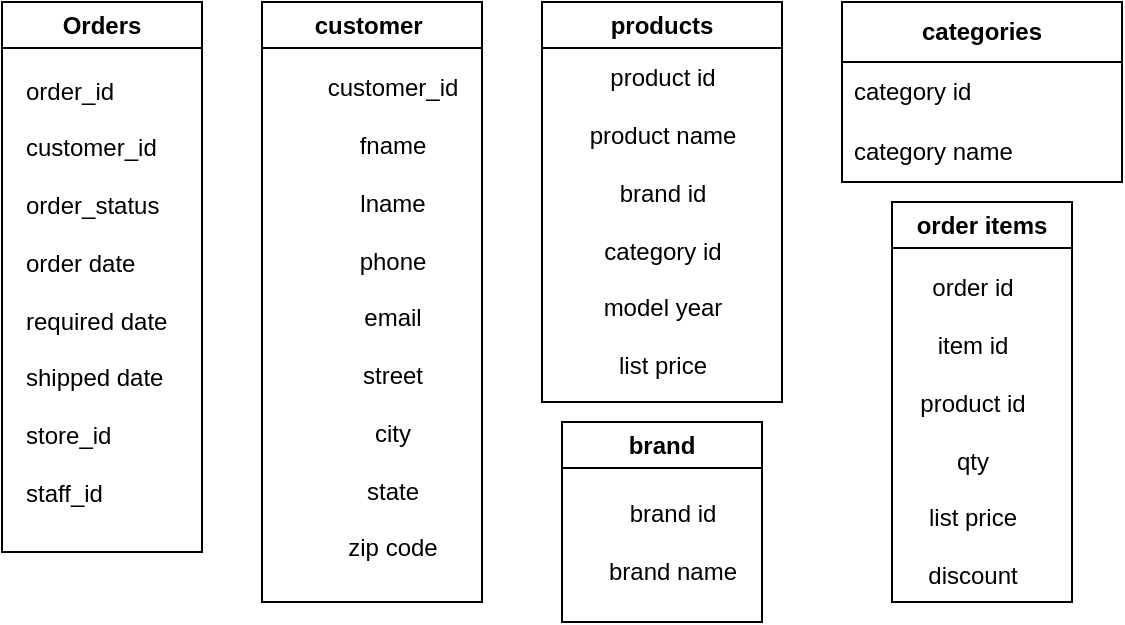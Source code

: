 <mxfile version="24.7.6" pages="2">
  <diagram name="Page-1" id="TXvAHkWiTcRPqTyoN4Rq">
    <mxGraphModel dx="794" dy="412" grid="1" gridSize="10" guides="1" tooltips="1" connect="1" arrows="1" fold="1" page="1" pageScale="1" pageWidth="1100" pageHeight="850" math="0" shadow="0">
      <root>
        <mxCell id="0" />
        <mxCell id="1" parent="0" />
        <mxCell id="002xOpN2fBoIezOr-Scu-4" value="Orders" style="swimlane;whiteSpace=wrap;html=1;" vertex="1" parent="1">
          <mxGeometry x="30" y="40" width="100" height="275" as="geometry" />
        </mxCell>
        <mxCell id="002xOpN2fBoIezOr-Scu-5" value="order_id&lt;div&gt;&lt;br&gt;&lt;div&gt;customer_id&lt;/div&gt;&lt;div&gt;&lt;br&gt;&lt;/div&gt;&lt;div&gt;order_status&lt;/div&gt;&lt;div&gt;&lt;br&gt;&lt;/div&gt;&lt;div&gt;order date&amp;nbsp;&lt;/div&gt;&lt;div&gt;&lt;br&gt;&lt;/div&gt;&lt;div&gt;required date&lt;/div&gt;&lt;div&gt;&lt;br&gt;&lt;/div&gt;&lt;div&gt;shipped date&amp;nbsp;&lt;/div&gt;&lt;div&gt;&lt;br&gt;&lt;/div&gt;&lt;div&gt;store&lt;span style=&quot;background-color: initial;&quot;&gt;_id&lt;/span&gt;&lt;/div&gt;&lt;div&gt;&lt;br&gt;&lt;/div&gt;&lt;div&gt;staff_id&lt;/div&gt;&lt;/div&gt;" style="text;html=1;align=left;verticalAlign=middle;resizable=0;points=[];autosize=1;strokeColor=none;fillColor=none;" vertex="1" parent="002xOpN2fBoIezOr-Scu-4">
          <mxGeometry x="10" y="30" width="100" height="230" as="geometry" />
        </mxCell>
        <mxCell id="002xOpN2fBoIezOr-Scu-8" value="customer&amp;nbsp;" style="swimlane;whiteSpace=wrap;html=1;" vertex="1" parent="1">
          <mxGeometry x="160" y="40" width="110" height="300" as="geometry" />
        </mxCell>
        <mxCell id="002xOpN2fBoIezOr-Scu-9" value="customer_id&lt;div&gt;&lt;br&gt;&lt;/div&gt;&lt;div&gt;fname&lt;/div&gt;&lt;div&gt;&lt;br&gt;&lt;/div&gt;&lt;div&gt;lname&lt;/div&gt;&lt;div&gt;&lt;br&gt;&lt;/div&gt;&lt;div&gt;phone&lt;/div&gt;&lt;div&gt;&lt;br&gt;&lt;/div&gt;&lt;div&gt;email&lt;/div&gt;&lt;div&gt;&lt;br&gt;&lt;/div&gt;&lt;div&gt;street&lt;/div&gt;&lt;div&gt;&lt;br&gt;&lt;/div&gt;&lt;div&gt;city&lt;/div&gt;&lt;div&gt;&lt;br&gt;&lt;/div&gt;&lt;div&gt;state&lt;/div&gt;&lt;div&gt;&lt;br&gt;&lt;/div&gt;&lt;div&gt;zip code&lt;/div&gt;" style="text;html=1;align=center;verticalAlign=middle;resizable=0;points=[];autosize=1;strokeColor=none;fillColor=none;" vertex="1" parent="002xOpN2fBoIezOr-Scu-8">
          <mxGeometry x="20" y="27.5" width="90" height="260" as="geometry" />
        </mxCell>
        <mxCell id="002xOpN2fBoIezOr-Scu-10" value="products" style="swimlane;whiteSpace=wrap;html=1;" vertex="1" parent="1">
          <mxGeometry x="300" y="40" width="120" height="200" as="geometry" />
        </mxCell>
        <mxCell id="002xOpN2fBoIezOr-Scu-11" value="product id&lt;div&gt;&lt;br&gt;&lt;/div&gt;&lt;div&gt;product name&lt;/div&gt;&lt;div&gt;&lt;br&gt;&lt;/div&gt;&lt;div&gt;brand id&lt;/div&gt;&lt;div&gt;&lt;br&gt;&lt;/div&gt;&lt;div&gt;category id&lt;/div&gt;&lt;div&gt;&lt;br&gt;&lt;/div&gt;&lt;div&gt;model year&lt;/div&gt;&lt;div&gt;&lt;br&gt;&lt;/div&gt;&lt;div&gt;list price&lt;/div&gt;" style="text;html=1;align=center;verticalAlign=middle;resizable=0;points=[];autosize=1;strokeColor=none;fillColor=none;" vertex="1" parent="002xOpN2fBoIezOr-Scu-10">
          <mxGeometry x="10" y="25" width="100" height="170" as="geometry" />
        </mxCell>
        <mxCell id="002xOpN2fBoIezOr-Scu-14" value="brand" style="swimlane;whiteSpace=wrap;html=1;" vertex="1" parent="1">
          <mxGeometry x="310" y="250" width="100" height="100" as="geometry" />
        </mxCell>
        <mxCell id="002xOpN2fBoIezOr-Scu-15" value="brand id&lt;div&gt;&lt;br&gt;&lt;/div&gt;&lt;div&gt;brand name&lt;/div&gt;" style="text;html=1;align=center;verticalAlign=middle;resizable=0;points=[];autosize=1;strokeColor=none;fillColor=none;" vertex="1" parent="002xOpN2fBoIezOr-Scu-14">
          <mxGeometry x="10" y="30" width="90" height="60" as="geometry" />
        </mxCell>
        <mxCell id="002xOpN2fBoIezOr-Scu-17" value="&lt;b&gt;categories&lt;/b&gt;" style="swimlane;fontStyle=0;childLayout=stackLayout;horizontal=1;startSize=30;horizontalStack=0;resizeParent=1;resizeParentMax=0;resizeLast=0;collapsible=1;marginBottom=0;whiteSpace=wrap;html=1;" vertex="1" parent="1">
          <mxGeometry x="450" y="40" width="140" height="90" as="geometry" />
        </mxCell>
        <mxCell id="002xOpN2fBoIezOr-Scu-18" value="category id" style="text;strokeColor=none;fillColor=none;align=left;verticalAlign=middle;spacingLeft=4;spacingRight=4;overflow=hidden;points=[[0,0.5],[1,0.5]];portConstraint=eastwest;rotatable=0;whiteSpace=wrap;html=1;" vertex="1" parent="002xOpN2fBoIezOr-Scu-17">
          <mxGeometry y="30" width="140" height="30" as="geometry" />
        </mxCell>
        <mxCell id="002xOpN2fBoIezOr-Scu-19" value="category name" style="text;strokeColor=none;fillColor=none;align=left;verticalAlign=middle;spacingLeft=4;spacingRight=4;overflow=hidden;points=[[0,0.5],[1,0.5]];portConstraint=eastwest;rotatable=0;whiteSpace=wrap;html=1;" vertex="1" parent="002xOpN2fBoIezOr-Scu-17">
          <mxGeometry y="60" width="140" height="30" as="geometry" />
        </mxCell>
        <mxCell id="002xOpN2fBoIezOr-Scu-25" value="order items" style="swimlane;whiteSpace=wrap;html=1;" vertex="1" parent="1">
          <mxGeometry x="475" y="140" width="90" height="200" as="geometry" />
        </mxCell>
        <mxCell id="002xOpN2fBoIezOr-Scu-26" value="order id&lt;div&gt;&lt;br&gt;&lt;/div&gt;&lt;div&gt;item id&lt;/div&gt;&lt;div&gt;&lt;br&gt;&lt;/div&gt;&lt;div&gt;product id&lt;/div&gt;&lt;div&gt;&lt;br&gt;&lt;/div&gt;&lt;div&gt;qty&lt;/div&gt;&lt;div&gt;&lt;br&gt;&lt;/div&gt;&lt;div&gt;list price&lt;/div&gt;&lt;div&gt;&lt;br&gt;&lt;/div&gt;&lt;div&gt;discount&lt;/div&gt;" style="text;html=1;align=center;verticalAlign=middle;resizable=0;points=[];autosize=1;strokeColor=none;fillColor=none;" vertex="1" parent="002xOpN2fBoIezOr-Scu-25">
          <mxGeometry y="30" width="80" height="170" as="geometry" />
        </mxCell>
      </root>
    </mxGraphModel>
  </diagram>
  <diagram id="kC64iXJ_7XZIHfMx2X3a" name="Page-2">
    <mxGraphModel dx="794" dy="1262" grid="1" gridSize="10" guides="1" tooltips="1" connect="1" arrows="1" fold="1" page="1" pageScale="1" pageWidth="1100" pageHeight="850" math="0" shadow="0">
      <root>
        <mxCell id="0" />
        <mxCell id="1" parent="0" />
        <mxCell id="af3KcdiAGvqdY3tRtCQk-18" style="edgeStyle=orthogonalEdgeStyle;rounded=0;orthogonalLoop=1;jettySize=auto;html=1;exitX=1;exitY=0.25;exitDx=0;exitDy=0;entryX=0;entryY=0.75;entryDx=0;entryDy=0;" edge="1" parent="1" source="7sVESinFcUq8Xv6pre7r-5" target="af3KcdiAGvqdY3tRtCQk-16">
          <mxGeometry relative="1" as="geometry" />
        </mxCell>
        <mxCell id="7sVESinFcUq8Xv6pre7r-5" value="Order dim" style="swimlane;whiteSpace=wrap;html=1;" vertex="1" parent="1">
          <mxGeometry x="110" y="-20" width="110" height="220" as="geometry" />
        </mxCell>
        <mxCell id="7sVESinFcUq8Xv6pre7r-6" value="order id&lt;div&gt;&lt;br&gt;&lt;/div&gt;&lt;div&gt;order status&lt;/div&gt;&lt;div&gt;&lt;br&gt;&lt;/div&gt;&lt;div&gt;order status&lt;/div&gt;&lt;div&gt;&lt;br&gt;&lt;/div&gt;&lt;div&gt;required date&lt;/div&gt;&lt;div&gt;&lt;br&gt;&lt;/div&gt;&lt;div&gt;shipped date&amp;nbsp;&lt;/div&gt;" style="text;html=1;align=left;verticalAlign=middle;resizable=0;points=[];autosize=1;strokeColor=none;fillColor=none;" vertex="1" parent="7sVESinFcUq8Xv6pre7r-5">
          <mxGeometry x="5" y="40" width="100" height="140" as="geometry" />
        </mxCell>
        <mxCell id="af3KcdiAGvqdY3tRtCQk-19" style="edgeStyle=orthogonalEdgeStyle;rounded=0;orthogonalLoop=1;jettySize=auto;html=1;exitX=1;exitY=0.25;exitDx=0;exitDy=0;entryX=0;entryY=1;entryDx=0;entryDy=0;" edge="1" parent="1" source="s1TI6irC4CmejZL3rOMz-1" target="af3KcdiAGvqdY3tRtCQk-16">
          <mxGeometry relative="1" as="geometry" />
        </mxCell>
        <mxCell id="s1TI6irC4CmejZL3rOMz-1" value="customer dim" style="swimlane;whiteSpace=wrap;html=1;" vertex="1" parent="1">
          <mxGeometry x="140" y="220" width="110" height="300" as="geometry" />
        </mxCell>
        <mxCell id="s1TI6irC4CmejZL3rOMz-2" value="customer_id&lt;div&gt;&lt;br&gt;&lt;/div&gt;&lt;div&gt;fname&lt;/div&gt;&lt;div&gt;&lt;br&gt;&lt;/div&gt;&lt;div&gt;lname&lt;/div&gt;&lt;div&gt;&lt;br&gt;&lt;/div&gt;&lt;div&gt;phone&lt;/div&gt;&lt;div&gt;&lt;br&gt;&lt;/div&gt;&lt;div&gt;email&lt;/div&gt;&lt;div&gt;&lt;br&gt;&lt;/div&gt;&lt;div&gt;street&lt;/div&gt;&lt;div&gt;&lt;br&gt;&lt;/div&gt;&lt;div&gt;city&lt;/div&gt;&lt;div&gt;&lt;br&gt;&lt;/div&gt;&lt;div&gt;state&lt;/div&gt;&lt;div&gt;&lt;br&gt;&lt;/div&gt;&lt;div&gt;zip code&lt;/div&gt;" style="text;html=1;align=left;verticalAlign=middle;resizable=0;points=[];autosize=1;strokeColor=none;fillColor=none;" vertex="1" parent="s1TI6irC4CmejZL3rOMz-1">
          <mxGeometry x="5" y="30" width="90" height="260" as="geometry" />
        </mxCell>
        <mxCell id="af3KcdiAGvqdY3tRtCQk-21" style="edgeStyle=orthogonalEdgeStyle;rounded=0;orthogonalLoop=1;jettySize=auto;html=1;exitX=1;exitY=0.25;exitDx=0;exitDy=0;entryX=1;entryY=0.5;entryDx=0;entryDy=0;" edge="1" parent="1" source="af3KcdiAGvqdY3tRtCQk-2" target="af3KcdiAGvqdY3tRtCQk-16">
          <mxGeometry relative="1" as="geometry" />
        </mxCell>
        <mxCell id="af3KcdiAGvqdY3tRtCQk-2" value="product dim" style="swimlane;whiteSpace=wrap;html=1;" vertex="1" parent="1">
          <mxGeometry x="310" y="-40" width="120" height="170" as="geometry" />
        </mxCell>
        <mxCell id="af3KcdiAGvqdY3tRtCQk-3" value="product id&lt;div&gt;&lt;br&gt;&lt;/div&gt;&lt;div&gt;product name&lt;/div&gt;&lt;div&gt;&lt;br&gt;&lt;/div&gt;&lt;div&gt;brand id&lt;/div&gt;&lt;div&gt;&lt;br&gt;&lt;/div&gt;&lt;div&gt;category id&lt;/div&gt;&lt;div&gt;&lt;br&gt;&lt;/div&gt;&lt;div&gt;model yr&lt;/div&gt;" style="text;html=1;align=left;verticalAlign=middle;resizable=0;points=[];autosize=1;strokeColor=none;fillColor=none;" vertex="1" parent="af3KcdiAGvqdY3tRtCQk-2">
          <mxGeometry x="10" y="30" width="100" height="140" as="geometry" />
        </mxCell>
        <mxCell id="af3KcdiAGvqdY3tRtCQk-5" value="&lt;b&gt;brand sub dim&lt;/b&gt;" style="swimlane;fontStyle=0;childLayout=stackLayout;horizontal=1;startSize=30;horizontalStack=0;resizeParent=1;resizeParentMax=0;resizeLast=0;collapsible=1;marginBottom=0;whiteSpace=wrap;html=1;" vertex="1" parent="1">
          <mxGeometry x="560" y="-50" width="100" height="100" as="geometry" />
        </mxCell>
        <mxCell id="af3KcdiAGvqdY3tRtCQk-9" value="&lt;div style=&quot;forced-color-adjust: none; color: rgb(0, 0, 0); font-family: Helvetica; font-size: 12px; font-style: normal; font-variant-ligatures: normal; font-variant-caps: normal; font-weight: 400; letter-spacing: normal; orphans: 2; text-indent: 0px; text-transform: none; widows: 2; word-spacing: 0px; -webkit-text-stroke-width: 0px; white-space: nowrap; background-color: rgb(251, 251, 251); text-decoration-thickness: initial; text-decoration-style: initial; text-decoration-color: initial;&quot;&gt;brand id&lt;/div&gt;&lt;div style=&quot;forced-color-adjust: none; color: rgb(0, 0, 0); font-family: Helvetica; font-size: 12px; font-style: normal; font-variant-ligatures: normal; font-variant-caps: normal; font-weight: 400; letter-spacing: normal; orphans: 2; text-indent: 0px; text-transform: none; widows: 2; word-spacing: 0px; -webkit-text-stroke-width: 0px; white-space: nowrap; background-color: rgb(251, 251, 251); text-decoration-thickness: initial; text-decoration-style: initial; text-decoration-color: initial;&quot;&gt;&lt;br style=&quot;forced-color-adjust: none;&quot;&gt;&lt;/div&gt;&lt;div style=&quot;forced-color-adjust: none; color: rgb(0, 0, 0); font-family: Helvetica; font-size: 12px; font-style: normal; font-variant-ligatures: normal; font-variant-caps: normal; font-weight: 400; letter-spacing: normal; orphans: 2; text-indent: 0px; text-transform: none; widows: 2; word-spacing: 0px; -webkit-text-stroke-width: 0px; white-space: nowrap; background-color: rgb(251, 251, 251); text-decoration-thickness: initial; text-decoration-style: initial; text-decoration-color: initial;&quot;&gt;brand name&lt;/div&gt;" style="text;whiteSpace=wrap;html=1;align=left;" vertex="1" parent="af3KcdiAGvqdY3tRtCQk-5">
          <mxGeometry y="30" width="100" height="70" as="geometry" />
        </mxCell>
        <mxCell id="af3KcdiAGvqdY3tRtCQk-10" value="cat sub dim" style="swimlane;fontStyle=0;childLayout=stackLayout;horizontal=1;startSize=30;horizontalStack=0;resizeParent=1;resizeParentMax=0;resizeLast=0;collapsible=1;marginBottom=0;whiteSpace=wrap;html=1;" vertex="1" parent="1">
          <mxGeometry x="550" y="90" width="140" height="90" as="geometry" />
        </mxCell>
        <mxCell id="af3KcdiAGvqdY3tRtCQk-12" value="category id" style="text;strokeColor=none;fillColor=none;align=left;verticalAlign=middle;spacingLeft=4;spacingRight=4;overflow=hidden;points=[[0,0.5],[1,0.5]];portConstraint=eastwest;rotatable=0;whiteSpace=wrap;html=1;" vertex="1" parent="af3KcdiAGvqdY3tRtCQk-10">
          <mxGeometry y="30" width="140" height="30" as="geometry" />
        </mxCell>
        <mxCell id="af3KcdiAGvqdY3tRtCQk-13" value="category name" style="text;strokeColor=none;fillColor=none;align=left;verticalAlign=middle;spacingLeft=4;spacingRight=4;overflow=hidden;points=[[0,0.5],[1,0.5]];portConstraint=eastwest;rotatable=0;whiteSpace=wrap;html=1;" vertex="1" parent="af3KcdiAGvqdY3tRtCQk-10">
          <mxGeometry y="60" width="140" height="30" as="geometry" />
        </mxCell>
        <mxCell id="af3KcdiAGvqdY3tRtCQk-16" value="fact table" style="swimlane;whiteSpace=wrap;html=1;" vertex="1" parent="1">
          <mxGeometry x="320" y="170" width="140" height="200" as="geometry" />
        </mxCell>
        <mxCell id="af3KcdiAGvqdY3tRtCQk-17" value="list price&amp;nbsp;&lt;div&gt;&lt;br&gt;&lt;/div&gt;&lt;div&gt;discount&amp;nbsp;&lt;/div&gt;&lt;div&gt;&lt;br&gt;&lt;/div&gt;&lt;div&gt;qty&lt;/div&gt;&lt;div&gt;&lt;br&gt;&lt;/div&gt;&lt;div&gt;product id&lt;/div&gt;&lt;div&gt;&lt;br&gt;&lt;/div&gt;&lt;div&gt;order id&lt;/div&gt;&lt;div&gt;&lt;br&gt;&lt;/div&gt;&lt;div&gt;customer id&lt;/div&gt;" style="text;html=1;align=center;verticalAlign=middle;resizable=0;points=[];autosize=1;strokeColor=none;fillColor=none;" vertex="1" parent="af3KcdiAGvqdY3tRtCQk-16">
          <mxGeometry x="20" y="20" width="90" height="170" as="geometry" />
        </mxCell>
        <mxCell id="af3KcdiAGvqdY3tRtCQk-22" style="edgeStyle=orthogonalEdgeStyle;rounded=0;orthogonalLoop=1;jettySize=auto;html=1;exitX=0;exitY=0.25;exitDx=0;exitDy=0;entryX=1;entryY=0.5;entryDx=0;entryDy=0;" edge="1" parent="1" source="af3KcdiAGvqdY3tRtCQk-9" target="af3KcdiAGvqdY3tRtCQk-2">
          <mxGeometry relative="1" as="geometry" />
        </mxCell>
        <mxCell id="af3KcdiAGvqdY3tRtCQk-23" style="edgeStyle=orthogonalEdgeStyle;rounded=0;orthogonalLoop=1;jettySize=auto;html=1;exitX=0;exitY=0.5;exitDx=0;exitDy=0;entryX=1;entryY=0.75;entryDx=0;entryDy=0;" edge="1" parent="1" source="af3KcdiAGvqdY3tRtCQk-12" target="af3KcdiAGvqdY3tRtCQk-2">
          <mxGeometry relative="1" as="geometry" />
        </mxCell>
      </root>
    </mxGraphModel>
  </diagram>
</mxfile>
